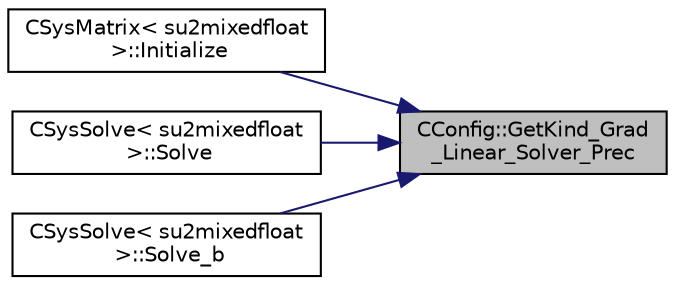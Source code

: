 digraph "CConfig::GetKind_Grad_Linear_Solver_Prec"
{
 // LATEX_PDF_SIZE
  edge [fontname="Helvetica",fontsize="10",labelfontname="Helvetica",labelfontsize="10"];
  node [fontname="Helvetica",fontsize="10",shape=record];
  rankdir="RL";
  Node1 [label="CConfig::GetKind_Grad\l_Linear_Solver_Prec",height=0.2,width=0.4,color="black", fillcolor="grey75", style="filled", fontcolor="black",tooltip="Get the kind of preconditioner for the gradient smoothing."];
  Node1 -> Node2 [dir="back",color="midnightblue",fontsize="10",style="solid",fontname="Helvetica"];
  Node2 [label="CSysMatrix\< su2mixedfloat\l \>::Initialize",height=0.2,width=0.4,color="black", fillcolor="white", style="filled",URL="$classCSysMatrix.html#ae17220ac30c2abcc7fdd3c5dc8f04571",tooltip="Initializes the sparse matrix."];
  Node1 -> Node3 [dir="back",color="midnightblue",fontsize="10",style="solid",fontname="Helvetica"];
  Node3 [label="CSysSolve\< su2mixedfloat\l \>::Solve",height=0.2,width=0.4,color="black", fillcolor="white", style="filled",URL="$classCSysSolve.html#a8b6b6ec9a70f8207cbf0b7a5c37eaef8",tooltip="Solve the linear system using a Krylov subspace method."];
  Node1 -> Node4 [dir="back",color="midnightblue",fontsize="10",style="solid",fontname="Helvetica"];
  Node4 [label="CSysSolve\< su2mixedfloat\l \>::Solve_b",height=0.2,width=0.4,color="black", fillcolor="white", style="filled",URL="$classCSysSolve.html#a070d6692abebe9e24228932f8e618925",tooltip="Solve the adjoint linear system using a Krylov subspace method."];
}
